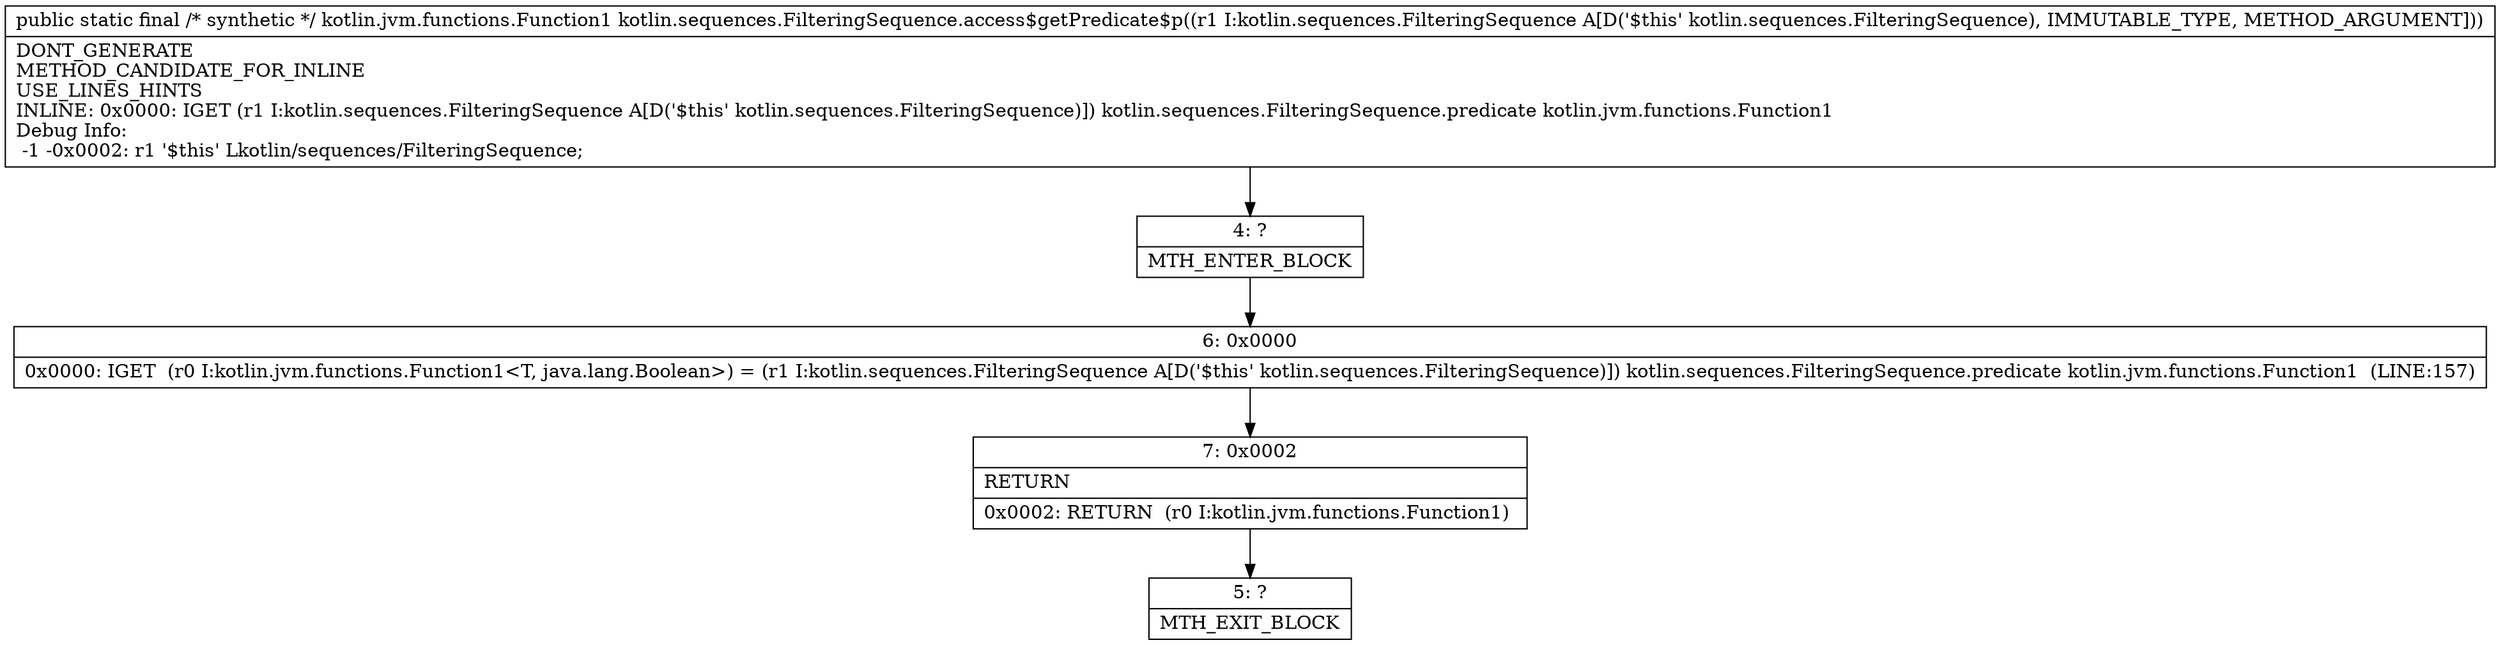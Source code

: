 digraph "CFG forkotlin.sequences.FilteringSequence.access$getPredicate$p(Lkotlin\/sequences\/FilteringSequence;)Lkotlin\/jvm\/functions\/Function1;" {
Node_4 [shape=record,label="{4\:\ ?|MTH_ENTER_BLOCK\l}"];
Node_6 [shape=record,label="{6\:\ 0x0000|0x0000: IGET  (r0 I:kotlin.jvm.functions.Function1\<T, java.lang.Boolean\>) = (r1 I:kotlin.sequences.FilteringSequence A[D('$this' kotlin.sequences.FilteringSequence)]) kotlin.sequences.FilteringSequence.predicate kotlin.jvm.functions.Function1  (LINE:157)\l}"];
Node_7 [shape=record,label="{7\:\ 0x0002|RETURN\l|0x0002: RETURN  (r0 I:kotlin.jvm.functions.Function1) \l}"];
Node_5 [shape=record,label="{5\:\ ?|MTH_EXIT_BLOCK\l}"];
MethodNode[shape=record,label="{public static final \/* synthetic *\/ kotlin.jvm.functions.Function1 kotlin.sequences.FilteringSequence.access$getPredicate$p((r1 I:kotlin.sequences.FilteringSequence A[D('$this' kotlin.sequences.FilteringSequence), IMMUTABLE_TYPE, METHOD_ARGUMENT]))  | DONT_GENERATE\lMETHOD_CANDIDATE_FOR_INLINE\lUSE_LINES_HINTS\lINLINE: 0x0000: IGET  (r1 I:kotlin.sequences.FilteringSequence A[D('$this' kotlin.sequences.FilteringSequence)]) kotlin.sequences.FilteringSequence.predicate kotlin.jvm.functions.Function1\lDebug Info:\l  \-1 \-0x0002: r1 '$this' Lkotlin\/sequences\/FilteringSequence;\l}"];
MethodNode -> Node_4;Node_4 -> Node_6;
Node_6 -> Node_7;
Node_7 -> Node_5;
}

